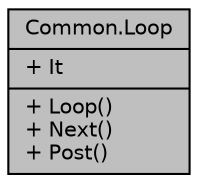 digraph "Common.Loop"
{
  edge [fontname="Helvetica",fontsize="10",labelfontname="Helvetica",labelfontsize="10"];
  node [fontname="Helvetica",fontsize="10",shape=record];
  Node1 [label="{Common.Loop\n|+ It\l|+ Loop()\l+ Next()\l+ Post()\l}",height=0.2,width=0.4,color="black", fillcolor="grey75", style="filled", fontcolor="black"];
}
